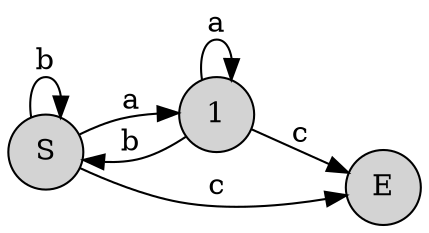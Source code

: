 
digraph {
rankdir=LR;
node [shape = circle; style = filled;];
0->1[label="a"];
0->0[label="b"];
0->2[label="c"];
1->1[label="a"];
1->0[label="b"];
1->2[label="c"];
0 [label="S";]
1 [label="1";]
2 [label="E";]
}


